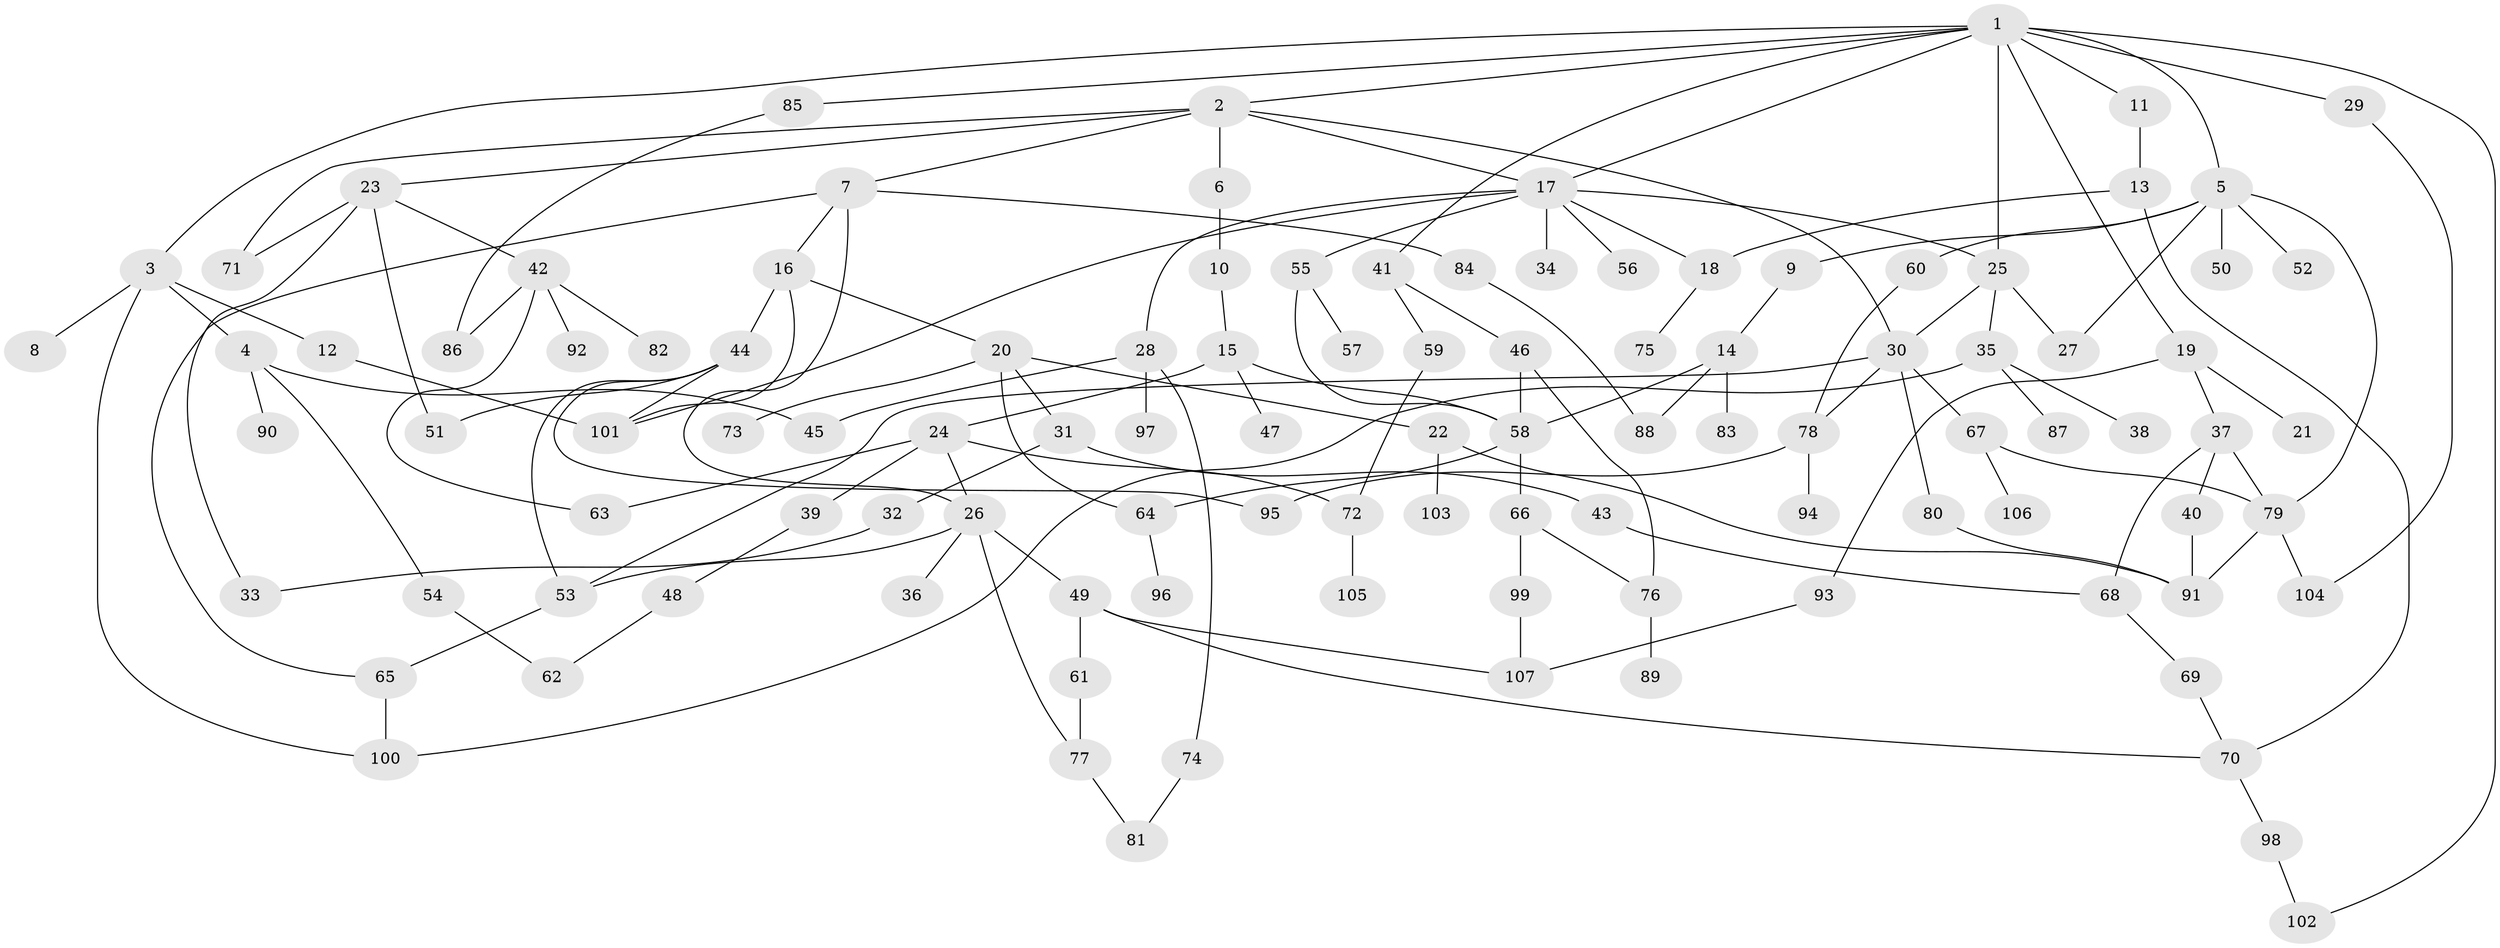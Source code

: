 // coarse degree distribution, {9: 0.018518518518518517, 4: 0.18518518518518517, 11: 0.018518518518518517, 3: 0.2222222222222222, 5: 0.1111111111111111, 2: 0.35185185185185186, 7: 0.05555555555555555, 6: 0.018518518518518517, 1: 0.018518518518518517}
// Generated by graph-tools (version 1.1) at 2025/36/03/04/25 23:36:03]
// undirected, 107 vertices, 150 edges
graph export_dot {
  node [color=gray90,style=filled];
  1;
  2;
  3;
  4;
  5;
  6;
  7;
  8;
  9;
  10;
  11;
  12;
  13;
  14;
  15;
  16;
  17;
  18;
  19;
  20;
  21;
  22;
  23;
  24;
  25;
  26;
  27;
  28;
  29;
  30;
  31;
  32;
  33;
  34;
  35;
  36;
  37;
  38;
  39;
  40;
  41;
  42;
  43;
  44;
  45;
  46;
  47;
  48;
  49;
  50;
  51;
  52;
  53;
  54;
  55;
  56;
  57;
  58;
  59;
  60;
  61;
  62;
  63;
  64;
  65;
  66;
  67;
  68;
  69;
  70;
  71;
  72;
  73;
  74;
  75;
  76;
  77;
  78;
  79;
  80;
  81;
  82;
  83;
  84;
  85;
  86;
  87;
  88;
  89;
  90;
  91;
  92;
  93;
  94;
  95;
  96;
  97;
  98;
  99;
  100;
  101;
  102;
  103;
  104;
  105;
  106;
  107;
  1 -- 2;
  1 -- 3;
  1 -- 5;
  1 -- 11;
  1 -- 19;
  1 -- 29;
  1 -- 41;
  1 -- 85;
  1 -- 102;
  1 -- 17;
  1 -- 25;
  2 -- 6;
  2 -- 7;
  2 -- 17;
  2 -- 23;
  2 -- 71;
  2 -- 30;
  3 -- 4;
  3 -- 8;
  3 -- 12;
  3 -- 100;
  4 -- 45;
  4 -- 54;
  4 -- 90;
  5 -- 9;
  5 -- 50;
  5 -- 52;
  5 -- 60;
  5 -- 79;
  5 -- 27;
  6 -- 10;
  7 -- 16;
  7 -- 65;
  7 -- 84;
  7 -- 26;
  9 -- 14;
  10 -- 15;
  11 -- 13;
  12 -- 101;
  13 -- 18;
  13 -- 70;
  14 -- 83;
  14 -- 58;
  14 -- 88;
  15 -- 24;
  15 -- 47;
  15 -- 58;
  16 -- 20;
  16 -- 44;
  16 -- 101;
  17 -- 25;
  17 -- 28;
  17 -- 34;
  17 -- 55;
  17 -- 56;
  17 -- 101;
  17 -- 18;
  18 -- 75;
  19 -- 21;
  19 -- 37;
  19 -- 93;
  20 -- 22;
  20 -- 31;
  20 -- 64;
  20 -- 73;
  22 -- 103;
  22 -- 91;
  23 -- 33;
  23 -- 42;
  23 -- 71;
  23 -- 51;
  24 -- 26;
  24 -- 39;
  24 -- 63;
  24 -- 72;
  25 -- 27;
  25 -- 30;
  25 -- 35;
  26 -- 36;
  26 -- 49;
  26 -- 53;
  26 -- 77;
  28 -- 74;
  28 -- 97;
  28 -- 45;
  29 -- 104;
  30 -- 67;
  30 -- 80;
  30 -- 78;
  30 -- 53;
  31 -- 32;
  31 -- 43;
  32 -- 33;
  35 -- 38;
  35 -- 87;
  35 -- 100;
  37 -- 40;
  37 -- 68;
  37 -- 79;
  39 -- 48;
  40 -- 91;
  41 -- 46;
  41 -- 59;
  42 -- 82;
  42 -- 86;
  42 -- 92;
  42 -- 63;
  43 -- 68;
  44 -- 51;
  44 -- 95;
  44 -- 101;
  44 -- 53;
  46 -- 58;
  46 -- 76;
  48 -- 62;
  49 -- 61;
  49 -- 107;
  49 -- 70;
  53 -- 65;
  54 -- 62;
  55 -- 57;
  55 -- 58;
  58 -- 66;
  58 -- 64;
  59 -- 72;
  60 -- 78;
  61 -- 77;
  64 -- 96;
  65 -- 100;
  66 -- 76;
  66 -- 99;
  67 -- 79;
  67 -- 106;
  68 -- 69;
  69 -- 70;
  70 -- 98;
  72 -- 105;
  74 -- 81;
  76 -- 89;
  77 -- 81;
  78 -- 94;
  78 -- 95;
  79 -- 91;
  79 -- 104;
  80 -- 91;
  84 -- 88;
  85 -- 86;
  93 -- 107;
  98 -- 102;
  99 -- 107;
}
